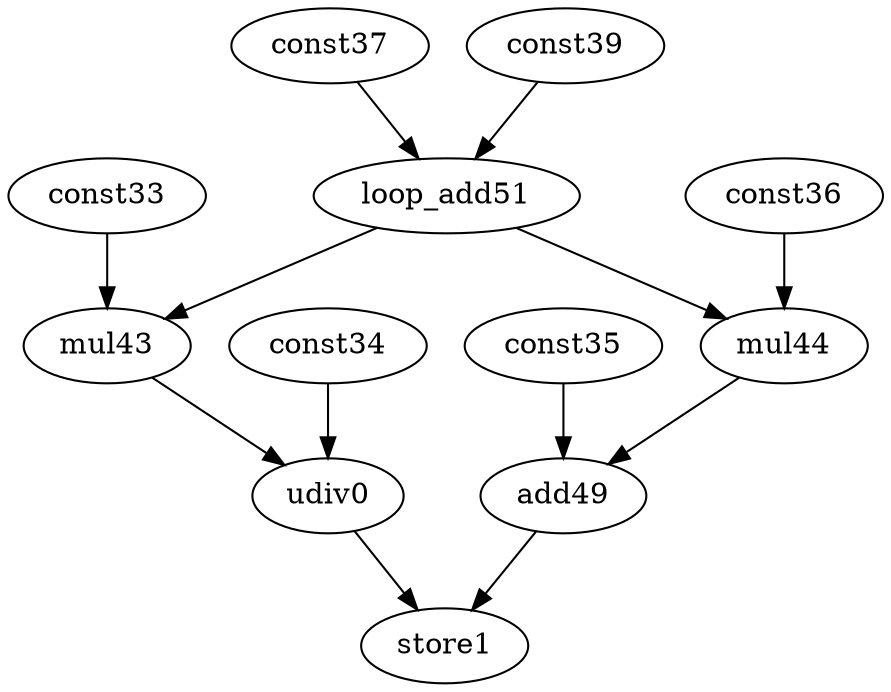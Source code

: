 digraph G {
	const33[opcode=const, llvm="%9"]
	mul43[opcode=mul, llvm="%45", schedule=1]
	const34[opcode=const, val=5]
	udiv0[opcode=udiv, llvm="%46", schedule=2]
	const35[opcode=const, llvm="%6"]
	const36[opcode=const, val=4]
	mul44[opcode=mul, llvm="%47", schedule=1]
	add49[opcode=add, llvm="%47", schedule=2]
	store1[opcode=store, llvm="store", schedule=3]
	const37[opcode=const, val=1]
	const39[opcode=const, val=0]
	loop_add51[opcode=add, llvm="%44", schedule=0]
	loop_add51->mul43[operand=0]
	const33->mul43[operand=1]
	mul43->udiv0[operand=0]
	const34->udiv0[operand=1]
	loop_add51->mul44[operand=0]
	const36->mul44[operand=1]
	const35->add49[operand=0]
	mul44->add49[operand=1]
	udiv0->store1[operand=0]
	add49->store1[operand=1]
	const39->loop_add51[operand=0, type=const_base]
	const37->loop_add51[operand=1]
}